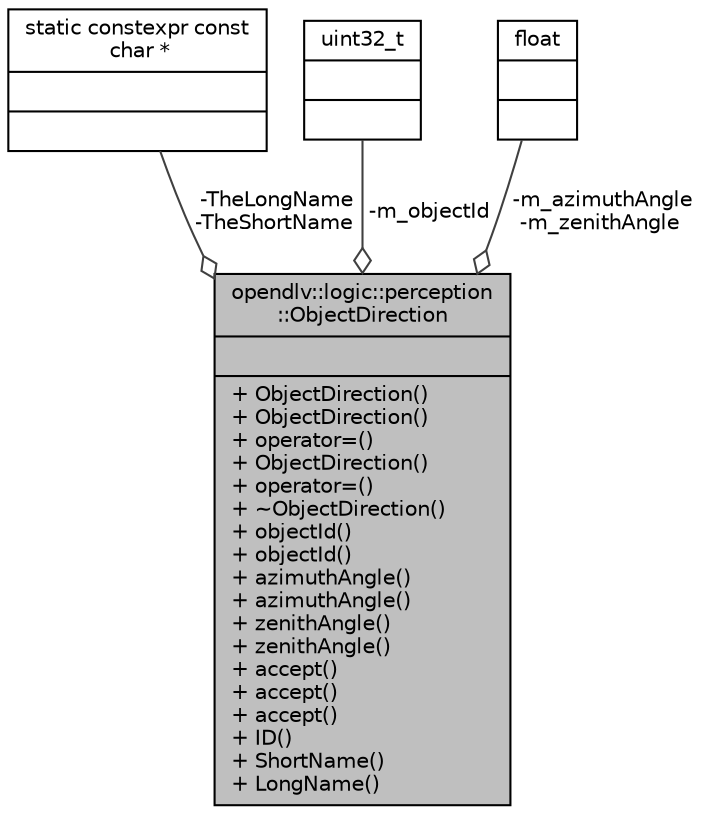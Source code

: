 digraph "opendlv::logic::perception::ObjectDirection"
{
 // LATEX_PDF_SIZE
  edge [fontname="Helvetica",fontsize="10",labelfontname="Helvetica",labelfontsize="10"];
  node [fontname="Helvetica",fontsize="10",shape=record];
  Node1 [label="{opendlv::logic::perception\l::ObjectDirection\n||+ ObjectDirection()\l+ ObjectDirection()\l+ operator=()\l+ ObjectDirection()\l+ operator=()\l+ ~ObjectDirection()\l+ objectId()\l+ objectId()\l+ azimuthAngle()\l+ azimuthAngle()\l+ zenithAngle()\l+ zenithAngle()\l+ accept()\l+ accept()\l+ accept()\l+ ID()\l+ ShortName()\l+ LongName()\l}",height=0.2,width=0.4,color="black", fillcolor="grey75", style="filled", fontcolor="black",tooltip=" "];
  Node2 -> Node1 [color="grey25",fontsize="10",style="solid",label=" -TheLongName\n-TheShortName" ,arrowhead="odiamond"];
  Node2 [label="{static constexpr const\l char *\n||}",height=0.2,width=0.4,color="black", fillcolor="white", style="filled",tooltip=" "];
  Node3 -> Node1 [color="grey25",fontsize="10",style="solid",label=" -m_objectId" ,arrowhead="odiamond"];
  Node3 [label="{uint32_t\n||}",height=0.2,width=0.4,color="black", fillcolor="white", style="filled",tooltip=" "];
  Node4 -> Node1 [color="grey25",fontsize="10",style="solid",label=" -m_azimuthAngle\n-m_zenithAngle" ,arrowhead="odiamond"];
  Node4 [label="{float\n||}",height=0.2,width=0.4,color="black", fillcolor="white", style="filled",tooltip=" "];
}
